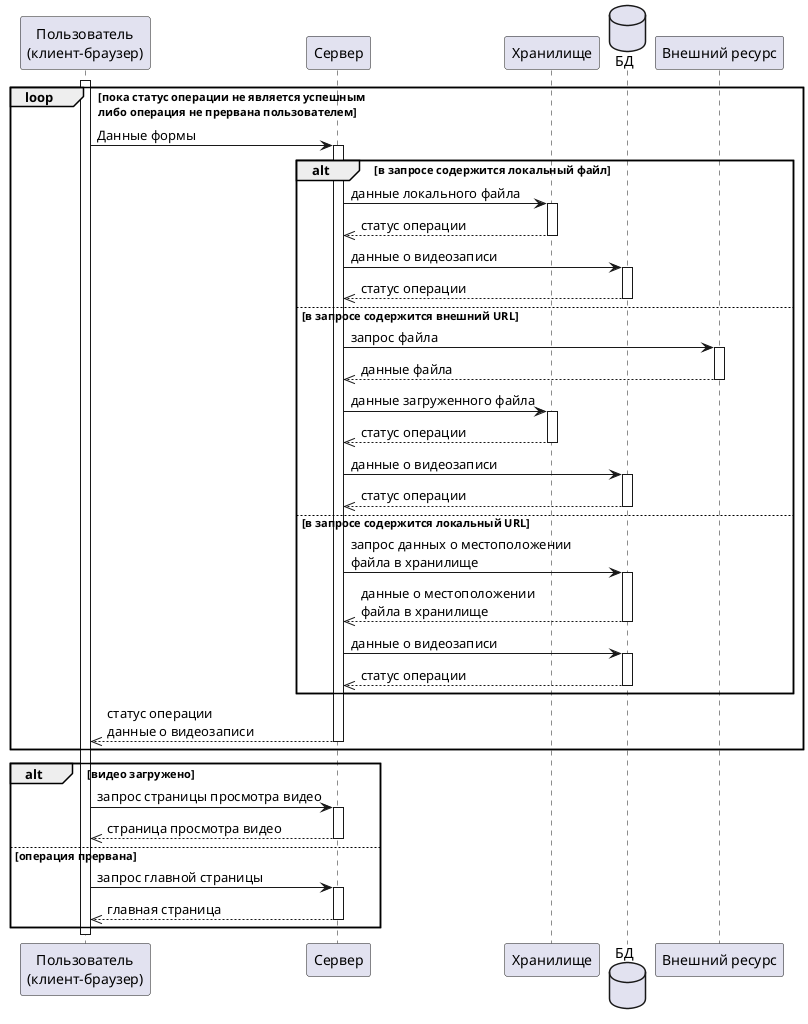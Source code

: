 @startuml

autoactivate on

participant "Пользователь\n(клиент-браузер)" as user
participant "Сервер" as server
participant "Хранилище" as storage
database "БД" as db
participant "Внешний ресурс" as ext



activate user

loop пока статус операции не является успешным\nлибо операция не прервана пользователем

  user -> server: Данные формы
  
  alt в запросе содержится локальный файл
  
    server -> storage: данные локального файла
    
    server <<-- storage: статус операции
    
    server -> db: данные о видеозаписи
    
    server <<-- db: статус операции
  
  else в запросе содержится внешний URL
  
    server -> ext: запрос файла
    
    server <<-- ext: данные файла
  
    server -> storage: данные загруженного файла
    
    server <<-- storage: статус операции
    
    server -> db: данные о видеозаписи
    
    server <<-- db: статус операции
  
  else в запросе содержится локальный URL
  
    server -> db: запрос данных о местоположении\nфайла в хранилище
    
    server <<-- db: данные о местоположении\nфайла в хранилище
    
    server -> db: данные о видеозаписи
    
    server <<-- db: статус операции
  
  end
  
  user <<-- server: статус операции\nданные о видеозаписи

end loop

alt видео загружено

  user -> server: запрос страницы просмотра видео
  
  user <<-- server: страница просмотра видео

else операция прервана

  user -> server: запрос главной страницы
  
  user <<-- server: главная страница

end

deactivate user 
@enduml

